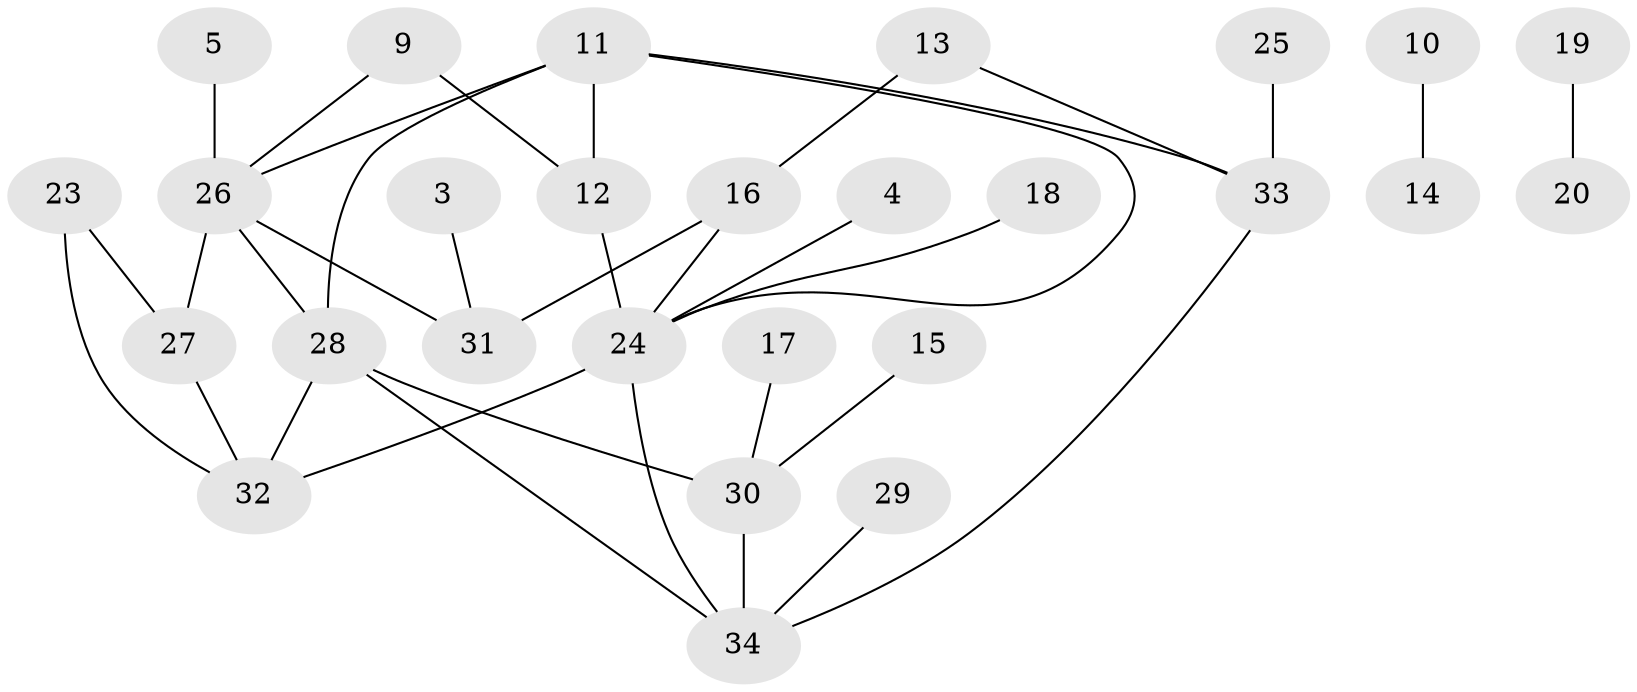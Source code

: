 // original degree distribution, {2: 0.29411764705882354, 3: 0.2647058823529412, 1: 0.2647058823529412, 0: 0.07352941176470588, 4: 0.058823529411764705, 5: 0.029411764705882353, 6: 0.014705882352941176}
// Generated by graph-tools (version 1.1) at 2025/25/03/09/25 03:25:15]
// undirected, 27 vertices, 35 edges
graph export_dot {
graph [start="1"]
  node [color=gray90,style=filled];
  3;
  4;
  5;
  9;
  10;
  11;
  12;
  13;
  14;
  15;
  16;
  17;
  18;
  19;
  20;
  23;
  24;
  25;
  26;
  27;
  28;
  29;
  30;
  31;
  32;
  33;
  34;
  3 -- 31 [weight=1.0];
  4 -- 24 [weight=1.0];
  5 -- 26 [weight=1.0];
  9 -- 12 [weight=1.0];
  9 -- 26 [weight=1.0];
  10 -- 14 [weight=1.0];
  11 -- 12 [weight=1.0];
  11 -- 24 [weight=1.0];
  11 -- 26 [weight=1.0];
  11 -- 28 [weight=1.0];
  11 -- 33 [weight=1.0];
  12 -- 24 [weight=2.0];
  13 -- 16 [weight=1.0];
  13 -- 33 [weight=1.0];
  15 -- 30 [weight=1.0];
  16 -- 24 [weight=1.0];
  16 -- 31 [weight=1.0];
  17 -- 30 [weight=1.0];
  18 -- 24 [weight=1.0];
  19 -- 20 [weight=1.0];
  23 -- 27 [weight=1.0];
  23 -- 32 [weight=1.0];
  24 -- 32 [weight=1.0];
  24 -- 34 [weight=1.0];
  25 -- 33 [weight=1.0];
  26 -- 27 [weight=1.0];
  26 -- 28 [weight=1.0];
  26 -- 31 [weight=2.0];
  27 -- 32 [weight=1.0];
  28 -- 30 [weight=2.0];
  28 -- 32 [weight=1.0];
  28 -- 34 [weight=1.0];
  29 -- 34 [weight=1.0];
  30 -- 34 [weight=1.0];
  33 -- 34 [weight=1.0];
}
